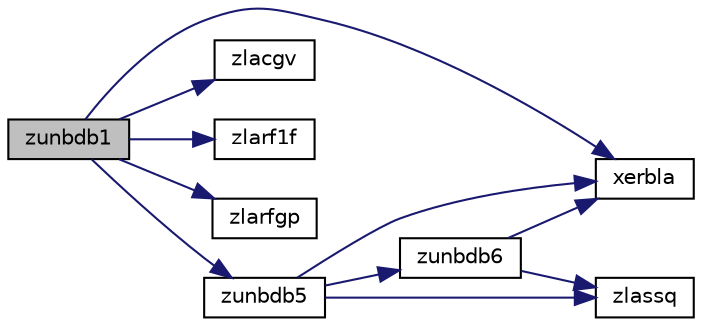 digraph "zunbdb1"
{
 // LATEX_PDF_SIZE
  edge [fontname="Helvetica",fontsize="10",labelfontname="Helvetica",labelfontsize="10"];
  node [fontname="Helvetica",fontsize="10",shape=record];
  rankdir="LR";
  Node1 [label="zunbdb1",height=0.2,width=0.4,color="black", fillcolor="grey75", style="filled", fontcolor="black",tooltip="ZUNBDB1"];
  Node1 -> Node2 [color="midnightblue",fontsize="10",style="solid",fontname="Helvetica"];
  Node2 [label="xerbla",height=0.2,width=0.4,color="black", fillcolor="white", style="filled",URL="$xerbla_8f.html#a377ee61015baf8dea7770b3a404b1c07",tooltip="XERBLA"];
  Node1 -> Node3 [color="midnightblue",fontsize="10",style="solid",fontname="Helvetica"];
  Node3 [label="zlacgv",height=0.2,width=0.4,color="black", fillcolor="white", style="filled",URL="$zlacgv_8f.html#ad2595ab7c6b89e1ff2e9d05542431719",tooltip="ZLACGV conjugates a complex vector."];
  Node1 -> Node4 [color="midnightblue",fontsize="10",style="solid",fontname="Helvetica"];
  Node4 [label="zlarf1f",height=0.2,width=0.4,color="black", fillcolor="white", style="filled",URL="$zlarf1f_8f.html#a48cd67b51ff589c1f2e0a9bf2b2c84ad",tooltip="ZLARF1F applies an elementary reflector to a general rectangular"];
  Node1 -> Node5 [color="midnightblue",fontsize="10",style="solid",fontname="Helvetica"];
  Node5 [label="zlarfgp",height=0.2,width=0.4,color="black", fillcolor="white", style="filled",URL="$zlarfgp_8f.html#a93999edf506177bbd53cf98f4d317b0a",tooltip="ZLARFGP generates an elementary reflector (Householder matrix) with non-negative beta."];
  Node1 -> Node6 [color="midnightblue",fontsize="10",style="solid",fontname="Helvetica"];
  Node6 [label="zunbdb5",height=0.2,width=0.4,color="black", fillcolor="white", style="filled",URL="$zunbdb5_8f.html#a495f5e5f1e35363b6e0fa1d0c529e36d",tooltip="ZUNBDB5"];
  Node6 -> Node2 [color="midnightblue",fontsize="10",style="solid",fontname="Helvetica"];
  Node6 -> Node7 [color="midnightblue",fontsize="10",style="solid",fontname="Helvetica"];
  Node7 [label="zlassq",height=0.2,width=0.4,color="black", fillcolor="white", style="filled",URL="$zlassq_8f90.html#a254e1782d1c2f96e9e3164578481f9ce",tooltip="ZLASSQ updates a sum of squares represented in scaled form."];
  Node6 -> Node8 [color="midnightblue",fontsize="10",style="solid",fontname="Helvetica"];
  Node8 [label="zunbdb6",height=0.2,width=0.4,color="black", fillcolor="white", style="filled",URL="$zunbdb6_8f.html#a2320cafbc0ac2ad8c35bf2fc0dead30e",tooltip="ZUNBDB6"];
  Node8 -> Node2 [color="midnightblue",fontsize="10",style="solid",fontname="Helvetica"];
  Node8 -> Node7 [color="midnightblue",fontsize="10",style="solid",fontname="Helvetica"];
}
